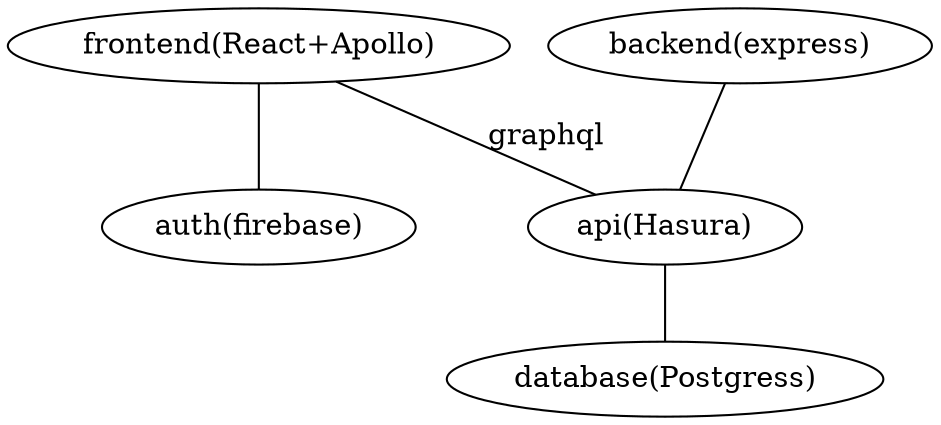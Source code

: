 graph {
  "frontend(React+Apollo)" -- "auth(firebase)" 
  "frontend(React+Apollo)" -- "api(Hasura)"[label = "graphql"]
  "backend(express)" -- "api(Hasura)"
  "api(Hasura)" -- "database(Postgress)"
}
